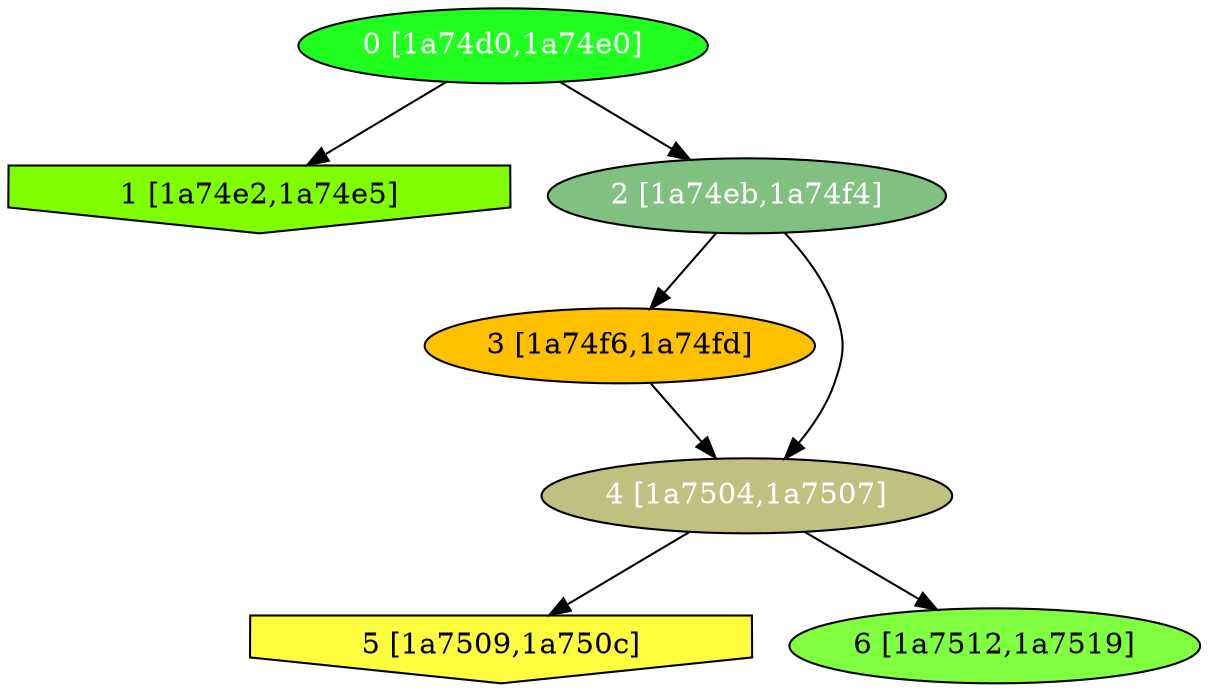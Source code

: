 diGraph libnss3{
	libnss3_0  [style=filled fillcolor="#20FF20" fontcolor="#ffffff" shape=oval label="0 [1a74d0,1a74e0]"]
	libnss3_1  [style=filled fillcolor="#80FF00" fontcolor="#000000" shape=invhouse label="1 [1a74e2,1a74e5]"]
	libnss3_2  [style=filled fillcolor="#80C080" fontcolor="#ffffff" shape=oval label="2 [1a74eb,1a74f4]"]
	libnss3_3  [style=filled fillcolor="#FFC000" fontcolor="#000000" shape=oval label="3 [1a74f6,1a74fd]"]
	libnss3_4  [style=filled fillcolor="#C0C080" fontcolor="#ffffff" shape=oval label="4 [1a7504,1a7507]"]
	libnss3_5  [style=filled fillcolor="#FFFF40" fontcolor="#000000" shape=invhouse label="5 [1a7509,1a750c]"]
	libnss3_6  [style=filled fillcolor="#80FF40" fontcolor="#000000" shape=oval label="6 [1a7512,1a7519]"]

	libnss3_0 -> libnss3_1
	libnss3_0 -> libnss3_2
	libnss3_2 -> libnss3_3
	libnss3_2 -> libnss3_4
	libnss3_3 -> libnss3_4
	libnss3_4 -> libnss3_5
	libnss3_4 -> libnss3_6
}